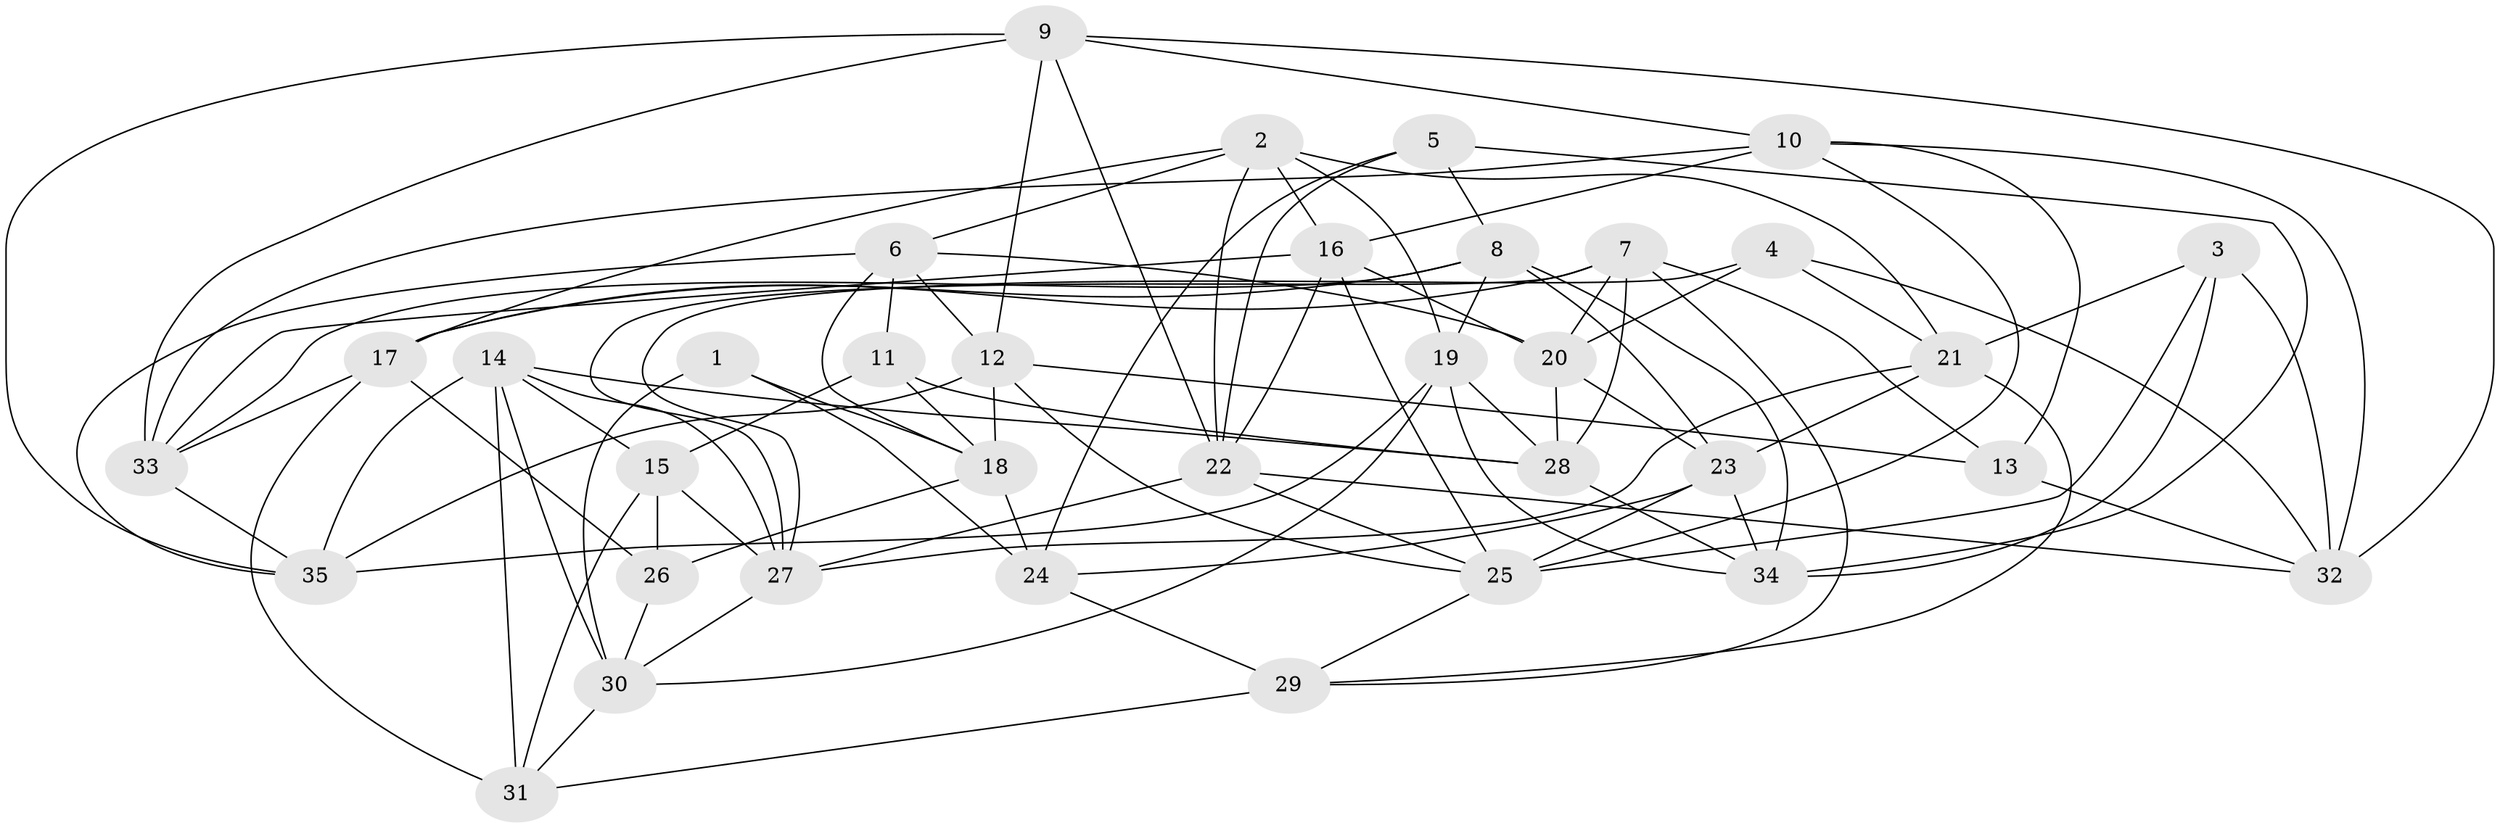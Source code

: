 // original degree distribution, {4: 1.0}
// Generated by graph-tools (version 1.1) at 2025/50/03/09/25 03:50:46]
// undirected, 35 vertices, 97 edges
graph export_dot {
graph [start="1"]
  node [color=gray90,style=filled];
  1;
  2;
  3;
  4;
  5;
  6;
  7;
  8;
  9;
  10;
  11;
  12;
  13;
  14;
  15;
  16;
  17;
  18;
  19;
  20;
  21;
  22;
  23;
  24;
  25;
  26;
  27;
  28;
  29;
  30;
  31;
  32;
  33;
  34;
  35;
  1 -- 18 [weight=1.0];
  1 -- 24 [weight=2.0];
  1 -- 30 [weight=1.0];
  2 -- 6 [weight=1.0];
  2 -- 16 [weight=1.0];
  2 -- 17 [weight=1.0];
  2 -- 19 [weight=1.0];
  2 -- 21 [weight=1.0];
  2 -- 22 [weight=1.0];
  3 -- 21 [weight=1.0];
  3 -- 25 [weight=1.0];
  3 -- 32 [weight=1.0];
  3 -- 34 [weight=1.0];
  4 -- 20 [weight=1.0];
  4 -- 21 [weight=1.0];
  4 -- 27 [weight=1.0];
  4 -- 32 [weight=1.0];
  5 -- 8 [weight=1.0];
  5 -- 22 [weight=1.0];
  5 -- 24 [weight=1.0];
  5 -- 34 [weight=1.0];
  6 -- 11 [weight=1.0];
  6 -- 12 [weight=1.0];
  6 -- 18 [weight=1.0];
  6 -- 20 [weight=1.0];
  6 -- 35 [weight=1.0];
  7 -- 13 [weight=1.0];
  7 -- 17 [weight=1.0];
  7 -- 20 [weight=1.0];
  7 -- 27 [weight=1.0];
  7 -- 28 [weight=1.0];
  7 -- 29 [weight=1.0];
  8 -- 17 [weight=1.0];
  8 -- 19 [weight=1.0];
  8 -- 23 [weight=1.0];
  8 -- 33 [weight=1.0];
  8 -- 34 [weight=1.0];
  9 -- 10 [weight=1.0];
  9 -- 12 [weight=1.0];
  9 -- 22 [weight=1.0];
  9 -- 32 [weight=1.0];
  9 -- 33 [weight=1.0];
  9 -- 35 [weight=1.0];
  10 -- 13 [weight=1.0];
  10 -- 16 [weight=1.0];
  10 -- 25 [weight=1.0];
  10 -- 32 [weight=1.0];
  10 -- 33 [weight=1.0];
  11 -- 15 [weight=1.0];
  11 -- 18 [weight=1.0];
  11 -- 28 [weight=1.0];
  12 -- 13 [weight=1.0];
  12 -- 18 [weight=1.0];
  12 -- 25 [weight=1.0];
  12 -- 35 [weight=1.0];
  13 -- 32 [weight=1.0];
  14 -- 15 [weight=1.0];
  14 -- 27 [weight=1.0];
  14 -- 28 [weight=1.0];
  14 -- 30 [weight=1.0];
  14 -- 31 [weight=1.0];
  14 -- 35 [weight=1.0];
  15 -- 26 [weight=1.0];
  15 -- 27 [weight=2.0];
  15 -- 31 [weight=1.0];
  16 -- 20 [weight=1.0];
  16 -- 22 [weight=1.0];
  16 -- 25 [weight=1.0];
  16 -- 33 [weight=1.0];
  17 -- 26 [weight=1.0];
  17 -- 31 [weight=1.0];
  17 -- 33 [weight=1.0];
  18 -- 24 [weight=1.0];
  18 -- 26 [weight=1.0];
  19 -- 28 [weight=1.0];
  19 -- 30 [weight=1.0];
  19 -- 34 [weight=1.0];
  19 -- 35 [weight=1.0];
  20 -- 23 [weight=1.0];
  20 -- 28 [weight=1.0];
  21 -- 23 [weight=1.0];
  21 -- 27 [weight=1.0];
  21 -- 29 [weight=1.0];
  22 -- 25 [weight=2.0];
  22 -- 27 [weight=1.0];
  22 -- 32 [weight=1.0];
  23 -- 24 [weight=1.0];
  23 -- 25 [weight=1.0];
  23 -- 34 [weight=1.0];
  24 -- 29 [weight=1.0];
  25 -- 29 [weight=1.0];
  26 -- 30 [weight=1.0];
  27 -- 30 [weight=1.0];
  28 -- 34 [weight=1.0];
  29 -- 31 [weight=2.0];
  30 -- 31 [weight=1.0];
  33 -- 35 [weight=1.0];
}
